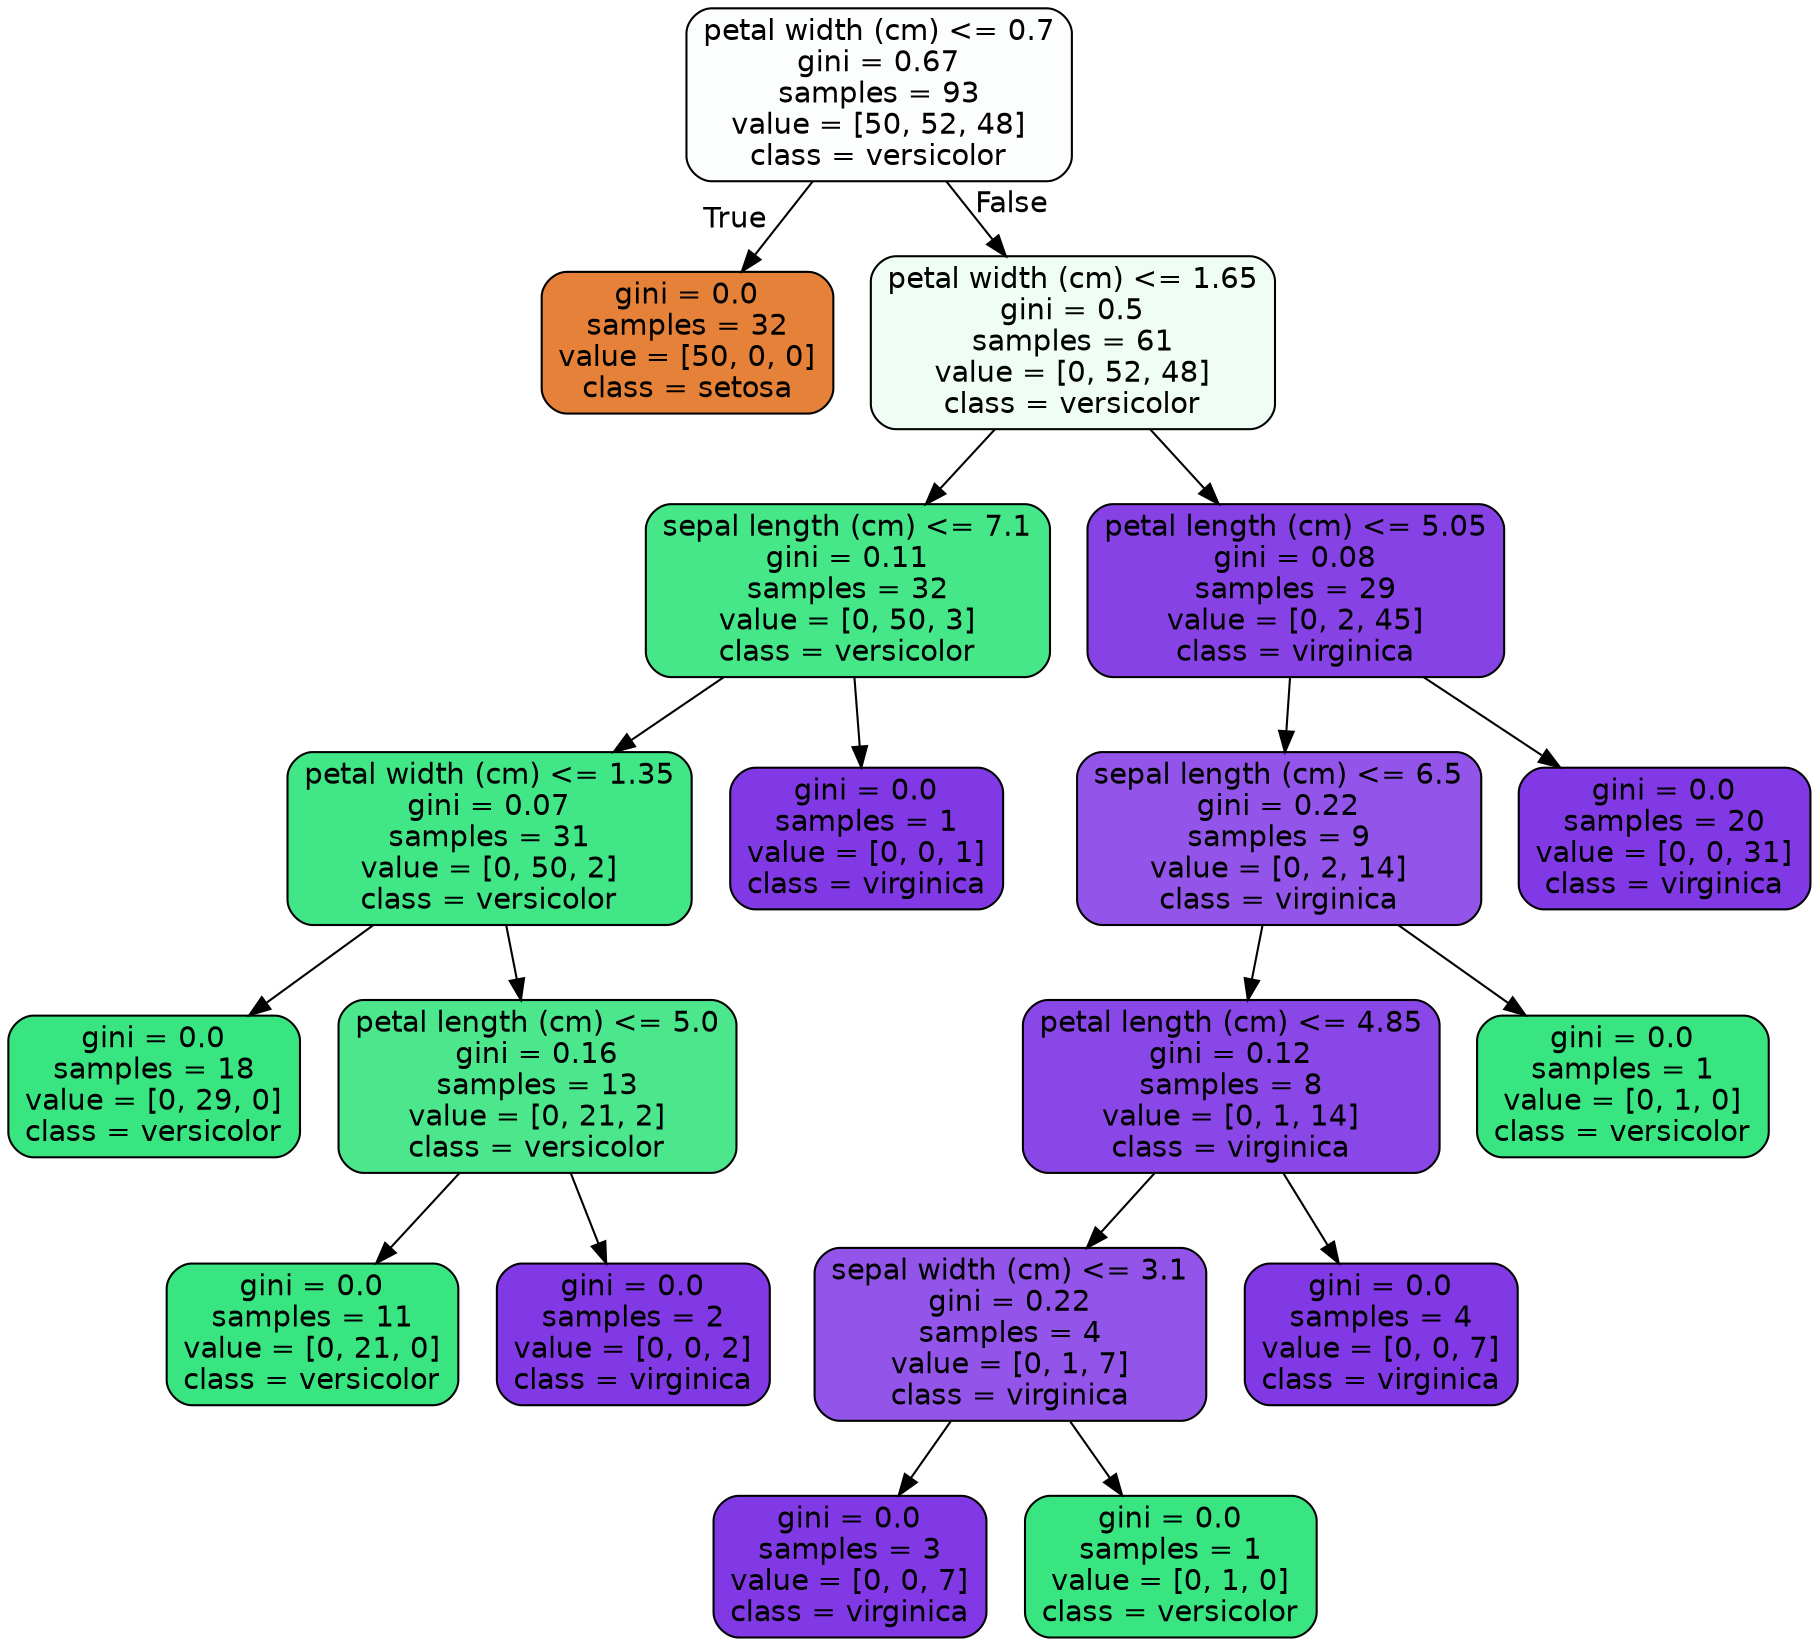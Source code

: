 digraph Tree {
node [shape=box, style="filled, rounded", color="black", fontname=helvetica] ;
edge [fontname=helvetica] ;
0 [label="petal width (cm) <= 0.7\ngini = 0.67\nsamples = 93\nvalue = [50, 52, 48]\nclass = versicolor", fillcolor="#fbfefc"] ;
1 [label="gini = 0.0\nsamples = 32\nvalue = [50, 0, 0]\nclass = setosa", fillcolor="#e58139"] ;
0 -> 1 [labeldistance=2.5, labelangle=45, headlabel="True"] ;
2 [label="petal width (cm) <= 1.65\ngini = 0.5\nsamples = 61\nvalue = [0, 52, 48]\nclass = versicolor", fillcolor="#f0fdf5"] ;
0 -> 2 [labeldistance=2.5, labelangle=-45, headlabel="False"] ;
3 [label="sepal length (cm) <= 7.1\ngini = 0.11\nsamples = 32\nvalue = [0, 50, 3]\nclass = versicolor", fillcolor="#45e789"] ;
2 -> 3 ;
4 [label="petal width (cm) <= 1.35\ngini = 0.07\nsamples = 31\nvalue = [0, 50, 2]\nclass = versicolor", fillcolor="#41e686"] ;
3 -> 4 ;
5 [label="gini = 0.0\nsamples = 18\nvalue = [0, 29, 0]\nclass = versicolor", fillcolor="#39e581"] ;
4 -> 5 ;
6 [label="petal length (cm) <= 5.0\ngini = 0.16\nsamples = 13\nvalue = [0, 21, 2]\nclass = versicolor", fillcolor="#4ce78d"] ;
4 -> 6 ;
7 [label="gini = 0.0\nsamples = 11\nvalue = [0, 21, 0]\nclass = versicolor", fillcolor="#39e581"] ;
6 -> 7 ;
8 [label="gini = 0.0\nsamples = 2\nvalue = [0, 0, 2]\nclass = virginica", fillcolor="#8139e5"] ;
6 -> 8 ;
9 [label="gini = 0.0\nsamples = 1\nvalue = [0, 0, 1]\nclass = virginica", fillcolor="#8139e5"] ;
3 -> 9 ;
10 [label="petal length (cm) <= 5.05\ngini = 0.08\nsamples = 29\nvalue = [0, 2, 45]\nclass = virginica", fillcolor="#8742e6"] ;
2 -> 10 ;
11 [label="sepal length (cm) <= 6.5\ngini = 0.22\nsamples = 9\nvalue = [0, 2, 14]\nclass = virginica", fillcolor="#9355e9"] ;
10 -> 11 ;
12 [label="petal length (cm) <= 4.85\ngini = 0.12\nsamples = 8\nvalue = [0, 1, 14]\nclass = virginica", fillcolor="#8a47e7"] ;
11 -> 12 ;
13 [label="sepal width (cm) <= 3.1\ngini = 0.22\nsamples = 4\nvalue = [0, 1, 7]\nclass = virginica", fillcolor="#9355e9"] ;
12 -> 13 ;
14 [label="gini = 0.0\nsamples = 3\nvalue = [0, 0, 7]\nclass = virginica", fillcolor="#8139e5"] ;
13 -> 14 ;
15 [label="gini = 0.0\nsamples = 1\nvalue = [0, 1, 0]\nclass = versicolor", fillcolor="#39e581"] ;
13 -> 15 ;
16 [label="gini = 0.0\nsamples = 4\nvalue = [0, 0, 7]\nclass = virginica", fillcolor="#8139e5"] ;
12 -> 16 ;
17 [label="gini = 0.0\nsamples = 1\nvalue = [0, 1, 0]\nclass = versicolor", fillcolor="#39e581"] ;
11 -> 17 ;
18 [label="gini = 0.0\nsamples = 20\nvalue = [0, 0, 31]\nclass = virginica", fillcolor="#8139e5"] ;
10 -> 18 ;
}
